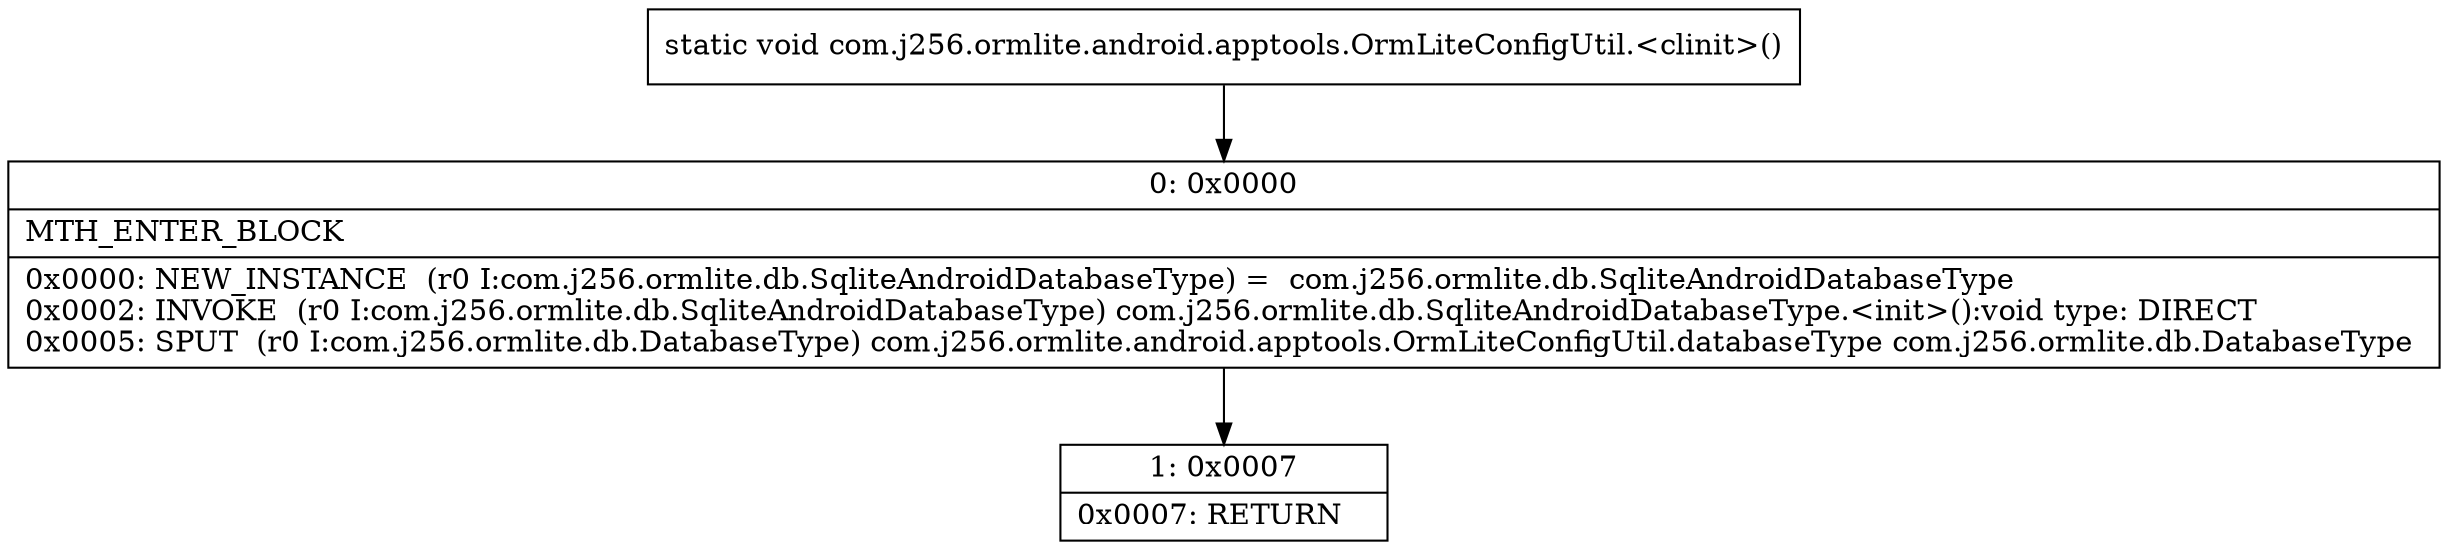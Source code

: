 digraph "CFG forcom.j256.ormlite.android.apptools.OrmLiteConfigUtil.\<clinit\>()V" {
Node_0 [shape=record,label="{0\:\ 0x0000|MTH_ENTER_BLOCK\l|0x0000: NEW_INSTANCE  (r0 I:com.j256.ormlite.db.SqliteAndroidDatabaseType) =  com.j256.ormlite.db.SqliteAndroidDatabaseType \l0x0002: INVOKE  (r0 I:com.j256.ormlite.db.SqliteAndroidDatabaseType) com.j256.ormlite.db.SqliteAndroidDatabaseType.\<init\>():void type: DIRECT \l0x0005: SPUT  (r0 I:com.j256.ormlite.db.DatabaseType) com.j256.ormlite.android.apptools.OrmLiteConfigUtil.databaseType com.j256.ormlite.db.DatabaseType \l}"];
Node_1 [shape=record,label="{1\:\ 0x0007|0x0007: RETURN   \l}"];
MethodNode[shape=record,label="{static void com.j256.ormlite.android.apptools.OrmLiteConfigUtil.\<clinit\>() }"];
MethodNode -> Node_0;
Node_0 -> Node_1;
}

